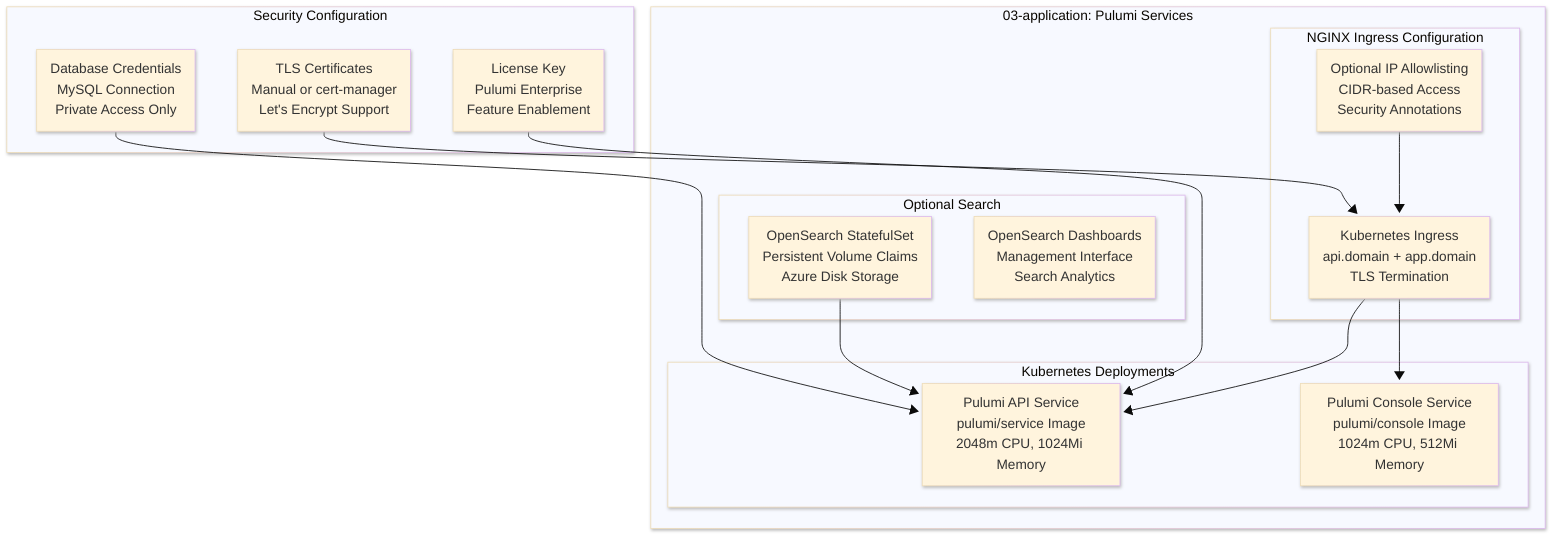 ---
config:
  look: neo
  theme: base
---
graph TD
    classDef pulumi fill:#4d5bd9,stroke:#FFFFFF,stroke-width:4px,color:#FFFFFF
    classDef storage fill:#00BCF2,stroke:#FFFFFF,stroke-width:4px,color:#FFFFFF
    classDef security fill:#FFB900,stroke:#f7bf2a,stroke-width:4px,color:#000000
    classDef network fill:#7FBA00,stroke:#FFFFFF,stroke-width:4px,color:#FFFFFF
    
    subgraph APP["03-application: Pulumi Services"]
        subgraph APPS["Kubernetes Deployments"]
            API_SERVICE[Pulumi API Service<br/>pulumi/service Image<br/>2048m CPU, 1024Mi Memory]:::pulumiService
            CONSOLE_SERVICE[Pulumi Console Service<br/>pulumi/console Image<br/>1024m CPU, 512Mi Memory]:::pulumiService
        end
        
        subgraph SEARCH["Optional Search"]
            OPENSEARCH[OpenSearch StatefulSet<br/>Persistent Volume Claims<br/>Azure Disk Storage]:::azureStorage
            OS_DASHBOARD[OpenSearch Dashboards<br/>Management Interface<br/>Search Analytics]:::azureStorage
        end
        
        subgraph INGRESS_CFG["NGINX Ingress Configuration"]
            INGRESS_RULES[Kubernetes Ingress<br/>api.domain + app.domain<br/>TLS Termination]:::azureNetwork
            IP_ALLOWLIST[Optional IP Allowlisting<br/>CIDR-based Access<br/>Security Annotations]:::azureSecure
        end
    end
    
    subgraph SEC["Security Configuration"]
        DB_SECRETS[Database Credentials<br/>MySQL Connection<br/>Private Access Only]:::azureSecure
        TLS_SECRETS[TLS Certificates<br/>Manual or cert-manager<br/>Let's Encrypt Support]:::azureSecure
        LICENSE_SECRET[License Key<br/>Pulumi Enterprise<br/>Feature Enablement]:::azureSecure
    end
    
    TLS_SECRETS --> INGRESS_RULES
    INGRESS_RULES --> API_SERVICE
    INGRESS_RULES --> CONSOLE_SERVICE
    IP_ALLOWLIST --> INGRESS_RULES
    
    DB_SECRETS --> API_SERVICE
    LICENSE_SECRET --> API_SERVICE
    OPENSEARCH --> API_SERVICE